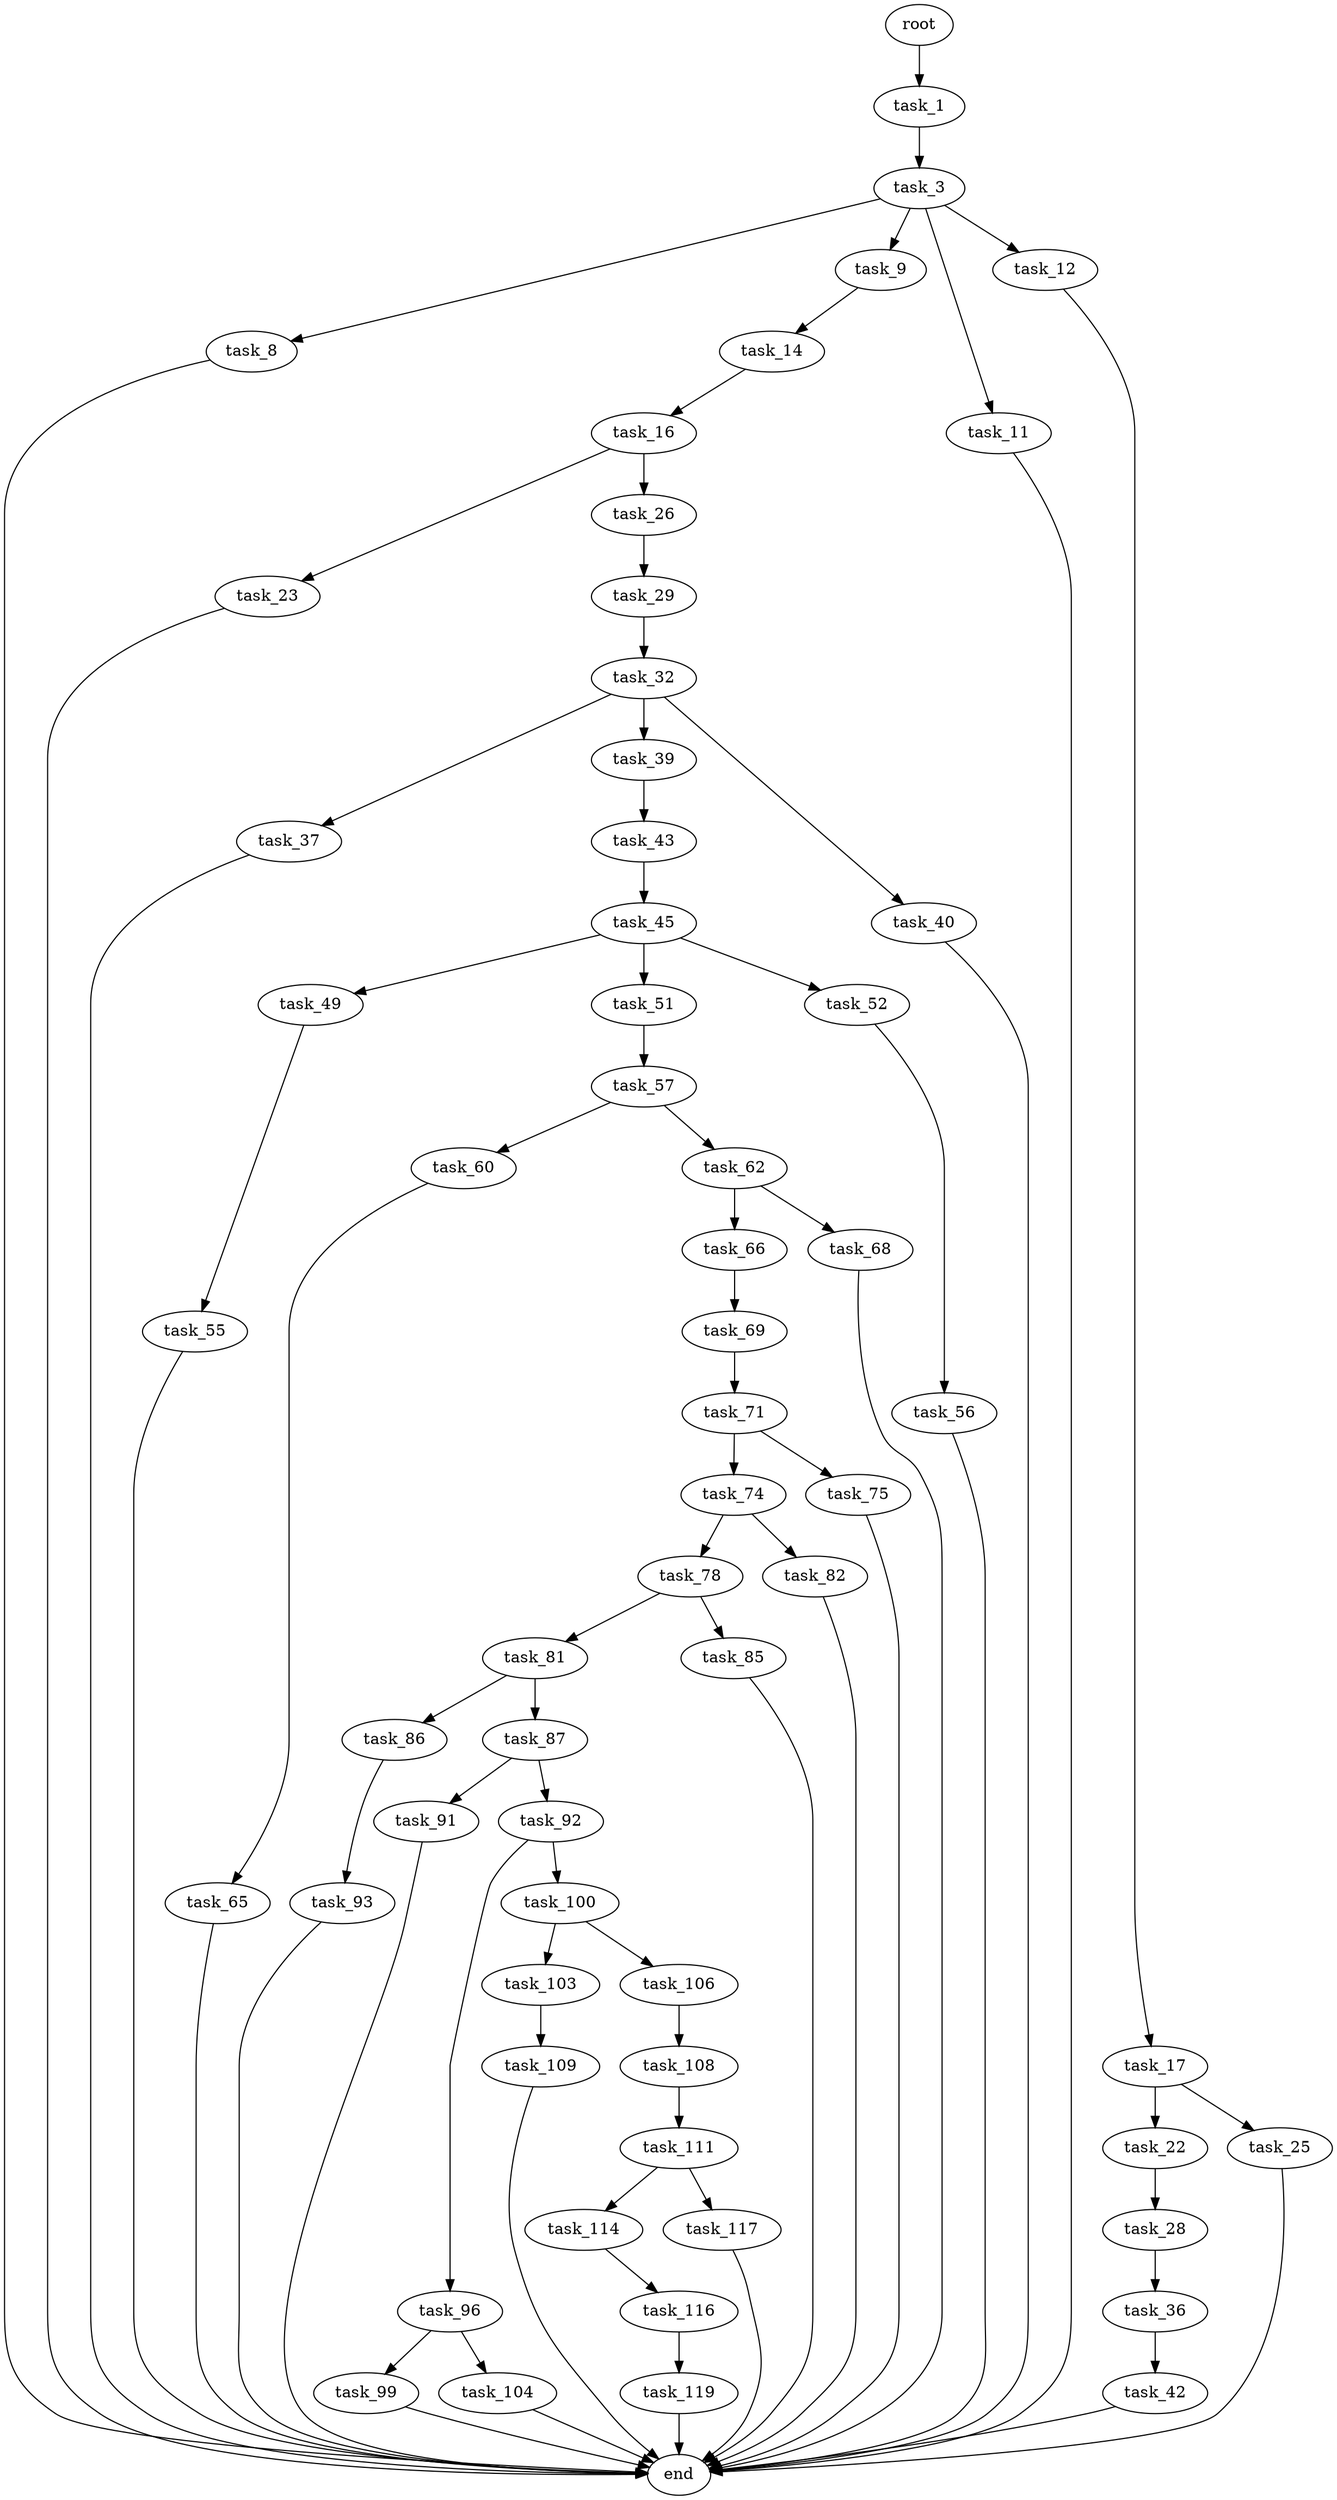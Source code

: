 digraph G {
  root [size="0.000000"];
  task_1 [size="29909328028.000000"];
  task_3 [size="368293445632.000000"];
  task_8 [size="10963182372.000000"];
  task_9 [size="1443048097.000000"];
  task_11 [size="28991029248.000000"];
  task_12 [size="134217728000.000000"];
  end [size="0.000000"];
  task_14 [size="56077355336.000000"];
  task_17 [size="696136679160.000000"];
  task_16 [size="1990711074.000000"];
  task_23 [size="8619497329.000000"];
  task_26 [size="231928233984.000000"];
  task_22 [size="10506282507.000000"];
  task_25 [size="549755813888.000000"];
  task_28 [size="8589934592.000000"];
  task_29 [size="798116672.000000"];
  task_36 [size="549755813888.000000"];
  task_32 [size="2235586607.000000"];
  task_37 [size="20473865685.000000"];
  task_39 [size="566218820462.000000"];
  task_40 [size="35017924524.000000"];
  task_42 [size="210013882106.000000"];
  task_43 [size="782757789696.000000"];
  task_45 [size="68719476736.000000"];
  task_49 [size="1308893248.000000"];
  task_51 [size="9274825208.000000"];
  task_52 [size="1149998246.000000"];
  task_55 [size="1073741824000.000000"];
  task_57 [size="68719476736.000000"];
  task_56 [size="16209486264.000000"];
  task_60 [size="1073741824000.000000"];
  task_62 [size="120510864624.000000"];
  task_65 [size="367398568725.000000"];
  task_66 [size="339598111000.000000"];
  task_68 [size="549755813888.000000"];
  task_69 [size="41940516640.000000"];
  task_71 [size="368293445632.000000"];
  task_74 [size="1073741824000.000000"];
  task_75 [size="306014843381.000000"];
  task_78 [size="231928233984.000000"];
  task_82 [size="745892498.000000"];
  task_81 [size="10930919930.000000"];
  task_85 [size="231928233984.000000"];
  task_86 [size="228140444868.000000"];
  task_87 [size="134217728000.000000"];
  task_93 [size="5651310827.000000"];
  task_91 [size="2343740953.000000"];
  task_92 [size="3346886957.000000"];
  task_96 [size="472280598348.000000"];
  task_100 [size="3538093987.000000"];
  task_99 [size="1050011384963.000000"];
  task_104 [size="368293445632.000000"];
  task_103 [size="123393414840.000000"];
  task_106 [size="8589934592.000000"];
  task_109 [size="195993482658.000000"];
  task_108 [size="134217728000.000000"];
  task_111 [size="134217728000.000000"];
  task_114 [size="1148225042764.000000"];
  task_117 [size="304029263105.000000"];
  task_116 [size="134217728000.000000"];
  task_119 [size="27779069630.000000"];

  root -> task_1 [size="1.000000"];
  task_1 -> task_3 [size="75497472.000000"];
  task_3 -> task_8 [size="411041792.000000"];
  task_3 -> task_9 [size="411041792.000000"];
  task_3 -> task_11 [size="411041792.000000"];
  task_3 -> task_12 [size="411041792.000000"];
  task_8 -> end [size="1.000000"];
  task_9 -> task_14 [size="134217728.000000"];
  task_11 -> end [size="1.000000"];
  task_12 -> task_17 [size="209715200.000000"];
  task_14 -> task_16 [size="75497472.000000"];
  task_17 -> task_22 [size="536870912.000000"];
  task_17 -> task_25 [size="536870912.000000"];
  task_16 -> task_23 [size="33554432.000000"];
  task_16 -> task_26 [size="33554432.000000"];
  task_23 -> end [size="1.000000"];
  task_26 -> task_29 [size="301989888.000000"];
  task_22 -> task_28 [size="209715200.000000"];
  task_25 -> end [size="1.000000"];
  task_28 -> task_36 [size="33554432.000000"];
  task_29 -> task_32 [size="75497472.000000"];
  task_36 -> task_42 [size="536870912.000000"];
  task_32 -> task_37 [size="75497472.000000"];
  task_32 -> task_39 [size="75497472.000000"];
  task_32 -> task_40 [size="75497472.000000"];
  task_37 -> end [size="1.000000"];
  task_39 -> task_43 [size="838860800.000000"];
  task_40 -> end [size="1.000000"];
  task_42 -> end [size="1.000000"];
  task_43 -> task_45 [size="679477248.000000"];
  task_45 -> task_49 [size="134217728.000000"];
  task_45 -> task_51 [size="134217728.000000"];
  task_45 -> task_52 [size="134217728.000000"];
  task_49 -> task_55 [size="134217728.000000"];
  task_51 -> task_57 [size="411041792.000000"];
  task_52 -> task_56 [size="134217728.000000"];
  task_55 -> end [size="1.000000"];
  task_57 -> task_60 [size="134217728.000000"];
  task_57 -> task_62 [size="134217728.000000"];
  task_56 -> end [size="1.000000"];
  task_60 -> task_65 [size="838860800.000000"];
  task_62 -> task_66 [size="134217728.000000"];
  task_62 -> task_68 [size="134217728.000000"];
  task_65 -> end [size="1.000000"];
  task_66 -> task_69 [size="411041792.000000"];
  task_68 -> end [size="1.000000"];
  task_69 -> task_71 [size="75497472.000000"];
  task_71 -> task_74 [size="411041792.000000"];
  task_71 -> task_75 [size="411041792.000000"];
  task_74 -> task_78 [size="838860800.000000"];
  task_74 -> task_82 [size="838860800.000000"];
  task_75 -> end [size="1.000000"];
  task_78 -> task_81 [size="301989888.000000"];
  task_78 -> task_85 [size="301989888.000000"];
  task_82 -> end [size="1.000000"];
  task_81 -> task_86 [size="209715200.000000"];
  task_81 -> task_87 [size="209715200.000000"];
  task_85 -> end [size="1.000000"];
  task_86 -> task_93 [size="301989888.000000"];
  task_87 -> task_91 [size="209715200.000000"];
  task_87 -> task_92 [size="209715200.000000"];
  task_93 -> end [size="1.000000"];
  task_91 -> end [size="1.000000"];
  task_92 -> task_96 [size="134217728.000000"];
  task_92 -> task_100 [size="134217728.000000"];
  task_96 -> task_99 [size="536870912.000000"];
  task_96 -> task_104 [size="536870912.000000"];
  task_100 -> task_103 [size="75497472.000000"];
  task_100 -> task_106 [size="75497472.000000"];
  task_99 -> end [size="1.000000"];
  task_104 -> end [size="1.000000"];
  task_103 -> task_109 [size="134217728.000000"];
  task_106 -> task_108 [size="33554432.000000"];
  task_109 -> end [size="1.000000"];
  task_108 -> task_111 [size="209715200.000000"];
  task_111 -> task_114 [size="209715200.000000"];
  task_111 -> task_117 [size="209715200.000000"];
  task_114 -> task_116 [size="838860800.000000"];
  task_117 -> end [size="1.000000"];
  task_116 -> task_119 [size="209715200.000000"];
  task_119 -> end [size="1.000000"];
}
